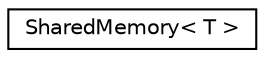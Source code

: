 digraph "Graphical Class Hierarchy"
{
 // LATEX_PDF_SIZE
  edge [fontname="Helvetica",fontsize="10",labelfontname="Helvetica",labelfontsize="10"];
  node [fontname="Helvetica",fontsize="10",shape=record];
  rankdir="LR";
  Node0 [label="SharedMemory\< T \>",height=0.2,width=0.4,color="black", fillcolor="white", style="filled",URL="$structSharedMemory.html",tooltip=" "];
}
